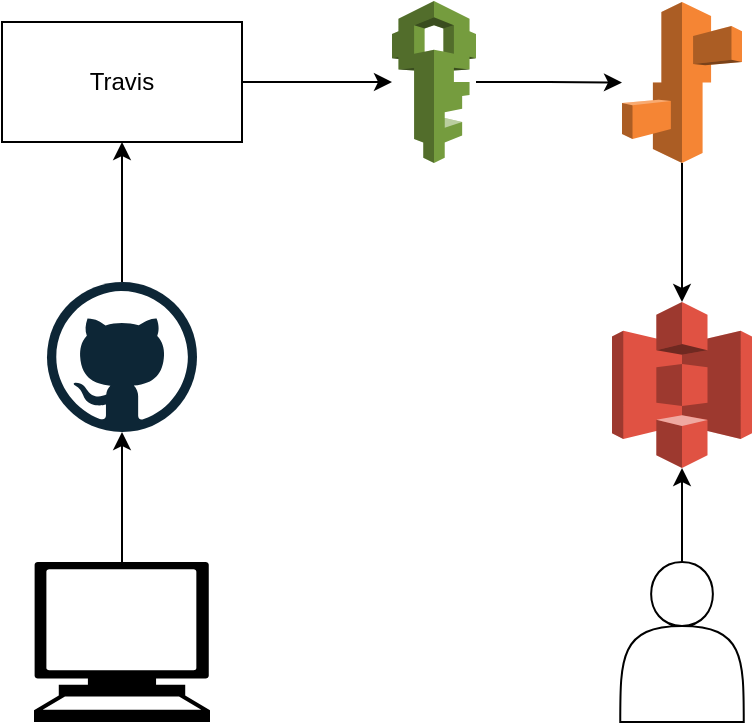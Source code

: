 <mxfile version="20.2.3" type="github">
  <diagram id="1azDhflqON5MBl217W90" name="Page-1">
    <mxGraphModel dx="1038" dy="539" grid="1" gridSize="10" guides="1" tooltips="1" connect="1" arrows="1" fold="1" page="1" pageScale="1" pageWidth="850" pageHeight="1100" math="0" shadow="0">
      <root>
        <mxCell id="0" />
        <mxCell id="1" parent="0" />
        <mxCell id="ELlxLEUAhB1l8peIm1cY-11" style="edgeStyle=orthogonalEdgeStyle;rounded=0;orthogonalLoop=1;jettySize=auto;html=1;entryX=0.5;entryY=1;entryDx=0;entryDy=0;" edge="1" parent="1" source="ELlxLEUAhB1l8peIm1cY-1" target="ELlxLEUAhB1l8peIm1cY-5">
          <mxGeometry relative="1" as="geometry" />
        </mxCell>
        <mxCell id="ELlxLEUAhB1l8peIm1cY-1" value="" style="dashed=0;outlineConnect=0;html=1;align=center;labelPosition=center;verticalLabelPosition=bottom;verticalAlign=top;shape=mxgraph.weblogos.github" vertex="1" parent="1">
          <mxGeometry x="252.5" y="260" width="75" height="75" as="geometry" />
        </mxCell>
        <mxCell id="ELlxLEUAhB1l8peIm1cY-10" style="edgeStyle=orthogonalEdgeStyle;rounded=0;orthogonalLoop=1;jettySize=auto;html=1;" edge="1" parent="1" source="ELlxLEUAhB1l8peIm1cY-2" target="ELlxLEUAhB1l8peIm1cY-3">
          <mxGeometry relative="1" as="geometry" />
        </mxCell>
        <mxCell id="ELlxLEUAhB1l8peIm1cY-2" value="" style="outlineConnect=0;dashed=0;verticalLabelPosition=bottom;verticalAlign=top;align=center;html=1;shape=mxgraph.aws3.elastic_beanstalk;fillColor=#F58534;gradientColor=none;" vertex="1" parent="1">
          <mxGeometry x="540" y="120" width="60" height="80.5" as="geometry" />
        </mxCell>
        <mxCell id="ELlxLEUAhB1l8peIm1cY-3" value="" style="outlineConnect=0;dashed=0;verticalLabelPosition=bottom;verticalAlign=top;align=center;html=1;shape=mxgraph.aws3.s3;fillColor=#E05243;gradientColor=none;" vertex="1" parent="1">
          <mxGeometry x="535" y="270" width="70" height="83" as="geometry" />
        </mxCell>
        <mxCell id="ELlxLEUAhB1l8peIm1cY-9" style="edgeStyle=orthogonalEdgeStyle;rounded=0;orthogonalLoop=1;jettySize=auto;html=1;" edge="1" parent="1" source="ELlxLEUAhB1l8peIm1cY-4" target="ELlxLEUAhB1l8peIm1cY-2">
          <mxGeometry relative="1" as="geometry" />
        </mxCell>
        <mxCell id="ELlxLEUAhB1l8peIm1cY-4" value="" style="outlineConnect=0;dashed=0;verticalLabelPosition=bottom;verticalAlign=top;align=center;html=1;shape=mxgraph.aws3.iam;fillColor=#759C3E;gradientColor=none;" vertex="1" parent="1">
          <mxGeometry x="425" y="119.5" width="42" height="81" as="geometry" />
        </mxCell>
        <mxCell id="ELlxLEUAhB1l8peIm1cY-8" style="edgeStyle=orthogonalEdgeStyle;rounded=0;orthogonalLoop=1;jettySize=auto;html=1;" edge="1" parent="1" source="ELlxLEUAhB1l8peIm1cY-5" target="ELlxLEUAhB1l8peIm1cY-4">
          <mxGeometry relative="1" as="geometry" />
        </mxCell>
        <mxCell id="ELlxLEUAhB1l8peIm1cY-5" value="Travis" style="rounded=0;whiteSpace=wrap;html=1;" vertex="1" parent="1">
          <mxGeometry x="230" y="130" width="120" height="60" as="geometry" />
        </mxCell>
        <mxCell id="ELlxLEUAhB1l8peIm1cY-12" style="edgeStyle=orthogonalEdgeStyle;rounded=0;orthogonalLoop=1;jettySize=auto;html=1;" edge="1" parent="1" source="ELlxLEUAhB1l8peIm1cY-6" target="ELlxLEUAhB1l8peIm1cY-1">
          <mxGeometry relative="1" as="geometry" />
        </mxCell>
        <mxCell id="ELlxLEUAhB1l8peIm1cY-6" value="" style="shape=mxgraph.signs.tech.computer;html=1;pointerEvents=1;fillColor=#000000;strokeColor=none;verticalLabelPosition=bottom;verticalAlign=top;align=center;" vertex="1" parent="1">
          <mxGeometry x="246" y="400" width="88" height="80" as="geometry" />
        </mxCell>
        <mxCell id="ELlxLEUAhB1l8peIm1cY-13" style="edgeStyle=orthogonalEdgeStyle;rounded=0;orthogonalLoop=1;jettySize=auto;html=1;" edge="1" parent="1" source="ELlxLEUAhB1l8peIm1cY-7" target="ELlxLEUAhB1l8peIm1cY-3">
          <mxGeometry relative="1" as="geometry" />
        </mxCell>
        <mxCell id="ELlxLEUAhB1l8peIm1cY-7" value="" style="shape=actor;whiteSpace=wrap;html=1;" vertex="1" parent="1">
          <mxGeometry x="539.13" y="400" width="61.75" height="80" as="geometry" />
        </mxCell>
      </root>
    </mxGraphModel>
  </diagram>
</mxfile>
